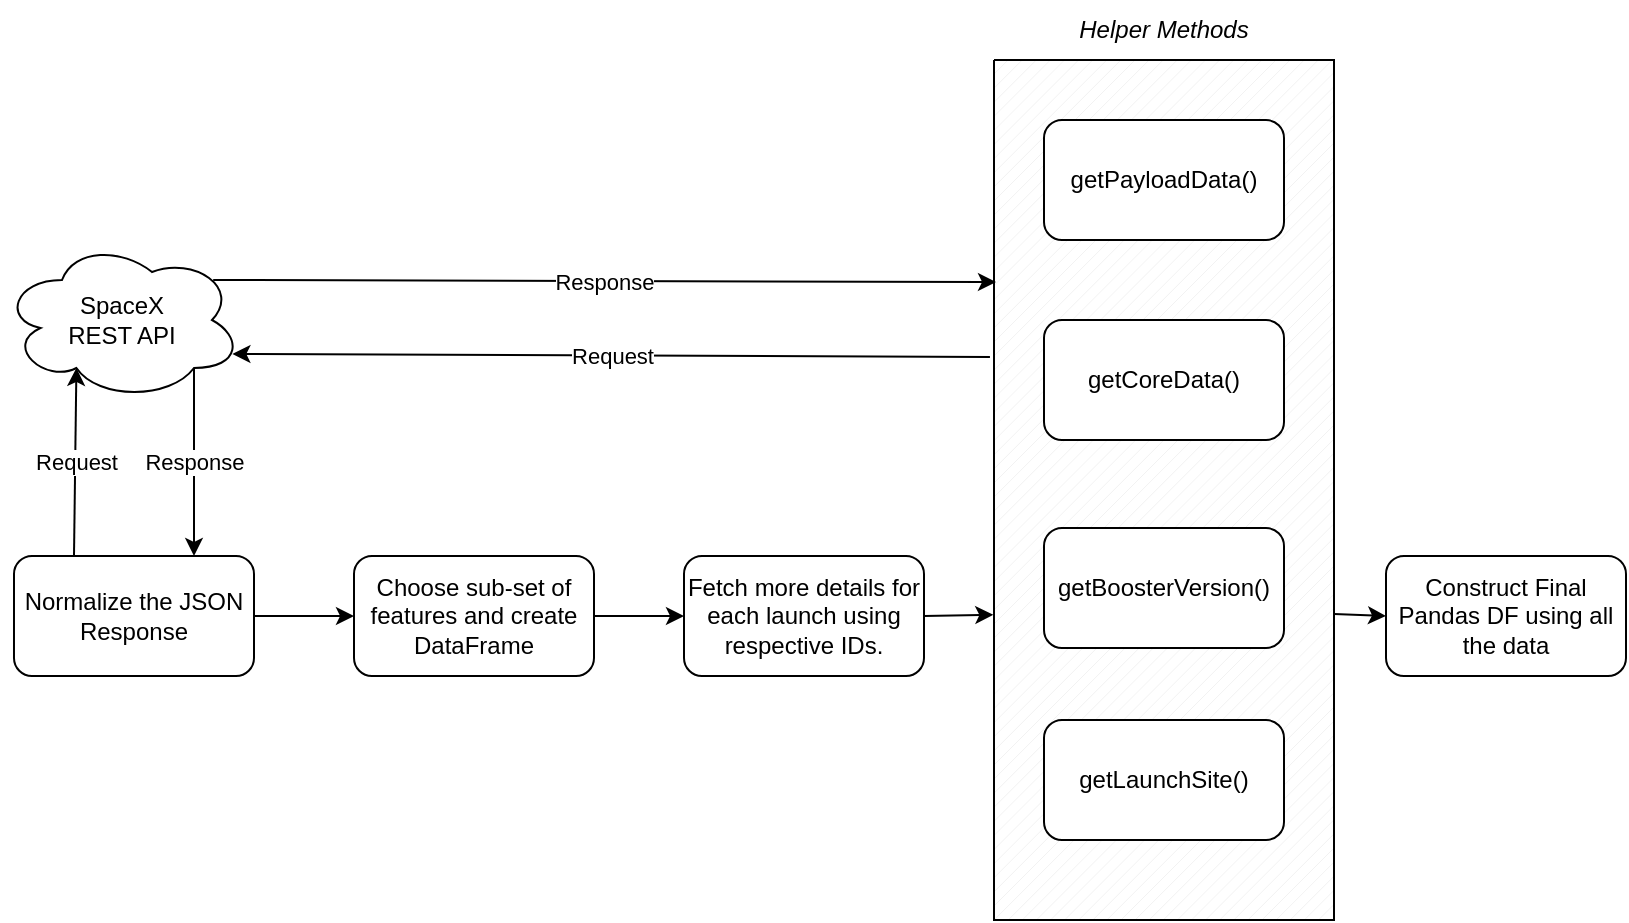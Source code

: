 <mxfile version="15.6.8" type="github">
  <diagram id="2M4nkB9XUWMgm4PguJpC" name="Page-1">
    <mxGraphModel dx="1038" dy="579" grid="1" gridSize="10" guides="1" tooltips="1" connect="1" arrows="1" fold="1" page="1" pageScale="1" pageWidth="850" pageHeight="1100" math="0" shadow="0">
      <root>
        <mxCell id="0" />
        <mxCell id="1" parent="0" />
        <mxCell id="0rc-BXACSuO7Mrc_4nJV-1" value="SpaceX &lt;br&gt;REST API" style="ellipse;shape=cloud;whiteSpace=wrap;html=1;" vertex="1" parent="1">
          <mxGeometry x="24" y="480" width="120" height="80" as="geometry" />
        </mxCell>
        <mxCell id="0rc-BXACSuO7Mrc_4nJV-16" value="" style="edgeStyle=orthogonalEdgeStyle;rounded=0;orthogonalLoop=1;jettySize=auto;html=1;" edge="1" parent="1" source="0rc-BXACSuO7Mrc_4nJV-3" target="0rc-BXACSuO7Mrc_4nJV-15">
          <mxGeometry relative="1" as="geometry" />
        </mxCell>
        <mxCell id="0rc-BXACSuO7Mrc_4nJV-3" value="Normalize the JSON Response" style="rounded=1;whiteSpace=wrap;html=1;" vertex="1" parent="1">
          <mxGeometry x="30" y="638" width="120" height="60" as="geometry" />
        </mxCell>
        <mxCell id="0rc-BXACSuO7Mrc_4nJV-9" value="" style="endArrow=classic;html=1;rounded=0;exitX=0.8;exitY=0.8;exitDx=0;exitDy=0;exitPerimeter=0;entryX=0.75;entryY=0;entryDx=0;entryDy=0;" edge="1" parent="1" source="0rc-BXACSuO7Mrc_4nJV-1" target="0rc-BXACSuO7Mrc_4nJV-3">
          <mxGeometry relative="1" as="geometry">
            <mxPoint x="370" y="668" as="sourcePoint" />
            <mxPoint x="220" y="646" as="targetPoint" />
          </mxGeometry>
        </mxCell>
        <mxCell id="0rc-BXACSuO7Mrc_4nJV-10" value="Response" style="edgeLabel;resizable=0;html=1;align=center;verticalAlign=middle;" connectable="0" vertex="1" parent="0rc-BXACSuO7Mrc_4nJV-9">
          <mxGeometry relative="1" as="geometry" />
        </mxCell>
        <mxCell id="0rc-BXACSuO7Mrc_4nJV-11" value="" style="endArrow=classic;html=1;rounded=0;exitX=0.25;exitY=0;exitDx=0;exitDy=0;entryX=0.31;entryY=0.8;entryDx=0;entryDy=0;entryPerimeter=0;" edge="1" parent="1" source="0rc-BXACSuO7Mrc_4nJV-3" target="0rc-BXACSuO7Mrc_4nJV-1">
          <mxGeometry relative="1" as="geometry">
            <mxPoint x="370" y="668" as="sourcePoint" />
            <mxPoint x="470" y="668" as="targetPoint" />
          </mxGeometry>
        </mxCell>
        <mxCell id="0rc-BXACSuO7Mrc_4nJV-12" value="Request" style="edgeLabel;resizable=0;html=1;align=center;verticalAlign=middle;" connectable="0" vertex="1" parent="0rc-BXACSuO7Mrc_4nJV-11">
          <mxGeometry relative="1" as="geometry" />
        </mxCell>
        <mxCell id="0rc-BXACSuO7Mrc_4nJV-18" value="" style="edgeStyle=orthogonalEdgeStyle;rounded=0;orthogonalLoop=1;jettySize=auto;html=1;" edge="1" parent="1" source="0rc-BXACSuO7Mrc_4nJV-15" target="0rc-BXACSuO7Mrc_4nJV-17">
          <mxGeometry relative="1" as="geometry" />
        </mxCell>
        <mxCell id="0rc-BXACSuO7Mrc_4nJV-15" value="Choose sub-set of features and create DataFrame" style="rounded=1;whiteSpace=wrap;html=1;" vertex="1" parent="1">
          <mxGeometry x="200" y="638" width="120" height="60" as="geometry" />
        </mxCell>
        <mxCell id="0rc-BXACSuO7Mrc_4nJV-17" value="Fetch more details for each launch using respective IDs." style="rounded=1;whiteSpace=wrap;html=1;" vertex="1" parent="1">
          <mxGeometry x="365" y="638" width="120" height="60" as="geometry" />
        </mxCell>
        <mxCell id="0rc-BXACSuO7Mrc_4nJV-26" value="" style="verticalLabelPosition=bottom;verticalAlign=top;html=1;shape=mxgraph.basic.patternFillRect;fillStyle=diag;step=5;fillStrokeWidth=0.2;fillStrokeColor=#dddddd;" vertex="1" parent="1">
          <mxGeometry x="520" y="390" width="170" height="430" as="geometry" />
        </mxCell>
        <mxCell id="0rc-BXACSuO7Mrc_4nJV-27" value="" style="endArrow=classic;html=1;rounded=0;exitX=1;exitY=0.5;exitDx=0;exitDy=0;entryX=-0.002;entryY=0.466;entryDx=0;entryDy=0;entryPerimeter=0;" edge="1" parent="1" source="0rc-BXACSuO7Mrc_4nJV-17">
          <mxGeometry width="50" height="50" relative="1" as="geometry">
            <mxPoint x="330" y="667" as="sourcePoint" />
            <mxPoint x="519.66" y="667.38" as="targetPoint" />
          </mxGeometry>
        </mxCell>
        <mxCell id="0rc-BXACSuO7Mrc_4nJV-28" value="&lt;i&gt;Helper Methods&lt;/i&gt;" style="text;html=1;strokeColor=none;fillColor=none;align=center;verticalAlign=middle;whiteSpace=wrap;rounded=0;" vertex="1" parent="1">
          <mxGeometry x="545" y="360" width="120" height="30" as="geometry" />
        </mxCell>
        <mxCell id="0rc-BXACSuO7Mrc_4nJV-29" value="getPayloadData()" style="rounded=1;whiteSpace=wrap;html=1;" vertex="1" parent="1">
          <mxGeometry x="545" y="420" width="120" height="60" as="geometry" />
        </mxCell>
        <mxCell id="0rc-BXACSuO7Mrc_4nJV-31" value="getCoreData()" style="rounded=1;whiteSpace=wrap;html=1;" vertex="1" parent="1">
          <mxGeometry x="545" y="520" width="120" height="60" as="geometry" />
        </mxCell>
        <mxCell id="0rc-BXACSuO7Mrc_4nJV-32" value="getBoosterVersion()" style="rounded=1;whiteSpace=wrap;html=1;" vertex="1" parent="1">
          <mxGeometry x="545" y="624" width="120" height="60" as="geometry" />
        </mxCell>
        <mxCell id="0rc-BXACSuO7Mrc_4nJV-33" value="getLaunchSite()" style="rounded=1;whiteSpace=wrap;html=1;" vertex="1" parent="1">
          <mxGeometry x="545" y="720" width="120" height="60" as="geometry" />
        </mxCell>
        <mxCell id="0rc-BXACSuO7Mrc_4nJV-34" value="" style="endArrow=classic;html=1;rounded=0;exitX=-0.012;exitY=0.343;exitDx=0;exitDy=0;entryX=0.96;entryY=0.7;entryDx=0;entryDy=0;entryPerimeter=0;exitPerimeter=0;" edge="1" parent="1">
          <mxGeometry relative="1" as="geometry">
            <mxPoint x="517.96" y="538.49" as="sourcePoint" />
            <mxPoint x="139.2" y="537" as="targetPoint" />
          </mxGeometry>
        </mxCell>
        <mxCell id="0rc-BXACSuO7Mrc_4nJV-35" value="Request" style="edgeLabel;resizable=0;html=1;align=center;verticalAlign=middle;" connectable="0" vertex="1" parent="0rc-BXACSuO7Mrc_4nJV-34">
          <mxGeometry relative="1" as="geometry" />
        </mxCell>
        <mxCell id="0rc-BXACSuO7Mrc_4nJV-36" value="" style="endArrow=classic;html=1;rounded=0;exitX=0.88;exitY=0.25;exitDx=0;exitDy=0;exitPerimeter=0;" edge="1" parent="1" source="0rc-BXACSuO7Mrc_4nJV-1">
          <mxGeometry relative="1" as="geometry">
            <mxPoint x="140.6" y="504" as="sourcePoint" />
            <mxPoint x="521" y="501" as="targetPoint" />
          </mxGeometry>
        </mxCell>
        <mxCell id="0rc-BXACSuO7Mrc_4nJV-37" value="Response" style="edgeLabel;resizable=0;html=1;align=center;verticalAlign=middle;" connectable="0" vertex="1" parent="0rc-BXACSuO7Mrc_4nJV-36">
          <mxGeometry relative="1" as="geometry" />
        </mxCell>
        <mxCell id="0rc-BXACSuO7Mrc_4nJV-38" value="Construct Final Pandas DF using all the data" style="rounded=1;whiteSpace=wrap;html=1;" vertex="1" parent="1">
          <mxGeometry x="716" y="638" width="120" height="60" as="geometry" />
        </mxCell>
        <mxCell id="0rc-BXACSuO7Mrc_4nJV-39" value="" style="endArrow=classic;html=1;rounded=0;exitX=1;exitY=0.628;exitDx=0;exitDy=0;exitPerimeter=0;entryX=0;entryY=0.5;entryDx=0;entryDy=0;" edge="1" parent="1" target="0rc-BXACSuO7Mrc_4nJV-38">
          <mxGeometry width="50" height="50" relative="1" as="geometry">
            <mxPoint x="690" y="667.04" as="sourcePoint" />
            <mxPoint x="780" y="757" as="targetPoint" />
          </mxGeometry>
        </mxCell>
      </root>
    </mxGraphModel>
  </diagram>
</mxfile>
